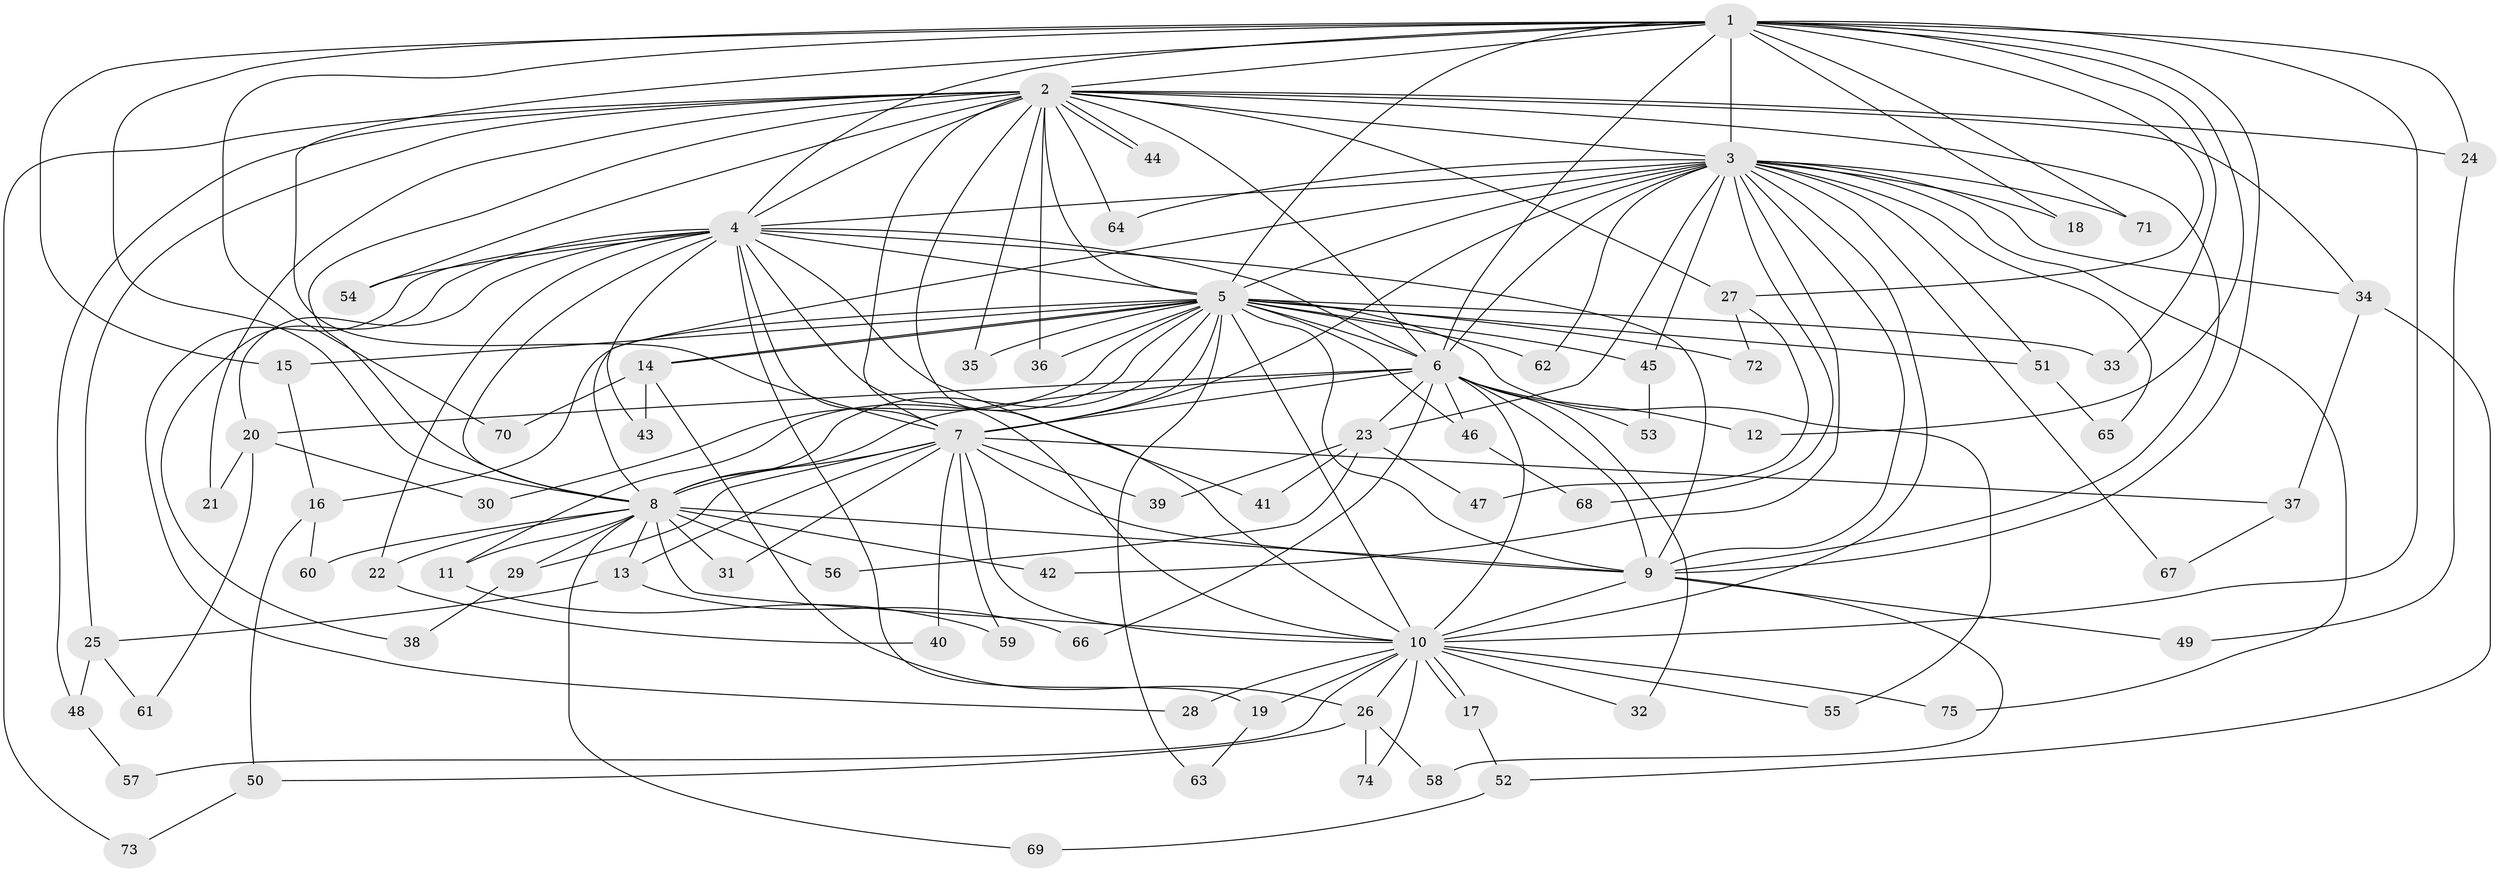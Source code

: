 // coarse degree distribution, {13: 0.043478260869565216, 27: 0.021739130434782608, 15: 0.021739130434782608, 6: 0.06521739130434782, 17: 0.021739130434782608, 12: 0.021739130434782608, 3: 0.15217391304347827, 2: 0.5869565217391305, 5: 0.021739130434782608, 4: 0.021739130434782608, 1: 0.021739130434782608}
// Generated by graph-tools (version 1.1) at 2025/49/03/04/25 22:49:19]
// undirected, 75 vertices, 175 edges
graph export_dot {
  node [color=gray90,style=filled];
  1;
  2;
  3;
  4;
  5;
  6;
  7;
  8;
  9;
  10;
  11;
  12;
  13;
  14;
  15;
  16;
  17;
  18;
  19;
  20;
  21;
  22;
  23;
  24;
  25;
  26;
  27;
  28;
  29;
  30;
  31;
  32;
  33;
  34;
  35;
  36;
  37;
  38;
  39;
  40;
  41;
  42;
  43;
  44;
  45;
  46;
  47;
  48;
  49;
  50;
  51;
  52;
  53;
  54;
  55;
  56;
  57;
  58;
  59;
  60;
  61;
  62;
  63;
  64;
  65;
  66;
  67;
  68;
  69;
  70;
  71;
  72;
  73;
  74;
  75;
  1 -- 2;
  1 -- 3;
  1 -- 4;
  1 -- 5;
  1 -- 6;
  1 -- 7;
  1 -- 8;
  1 -- 9;
  1 -- 10;
  1 -- 12;
  1 -- 15;
  1 -- 18;
  1 -- 24;
  1 -- 27;
  1 -- 33;
  1 -- 70;
  1 -- 71;
  2 -- 3;
  2 -- 4;
  2 -- 5;
  2 -- 6;
  2 -- 7;
  2 -- 8;
  2 -- 9;
  2 -- 10;
  2 -- 21;
  2 -- 24;
  2 -- 25;
  2 -- 27;
  2 -- 34;
  2 -- 35;
  2 -- 36;
  2 -- 44;
  2 -- 44;
  2 -- 48;
  2 -- 54;
  2 -- 64;
  2 -- 73;
  3 -- 4;
  3 -- 5;
  3 -- 6;
  3 -- 7;
  3 -- 8;
  3 -- 9;
  3 -- 10;
  3 -- 18;
  3 -- 23;
  3 -- 34;
  3 -- 42;
  3 -- 45;
  3 -- 51;
  3 -- 62;
  3 -- 64;
  3 -- 65;
  3 -- 67;
  3 -- 68;
  3 -- 71;
  3 -- 75;
  4 -- 5;
  4 -- 6;
  4 -- 7;
  4 -- 8;
  4 -- 9;
  4 -- 10;
  4 -- 19;
  4 -- 20;
  4 -- 22;
  4 -- 28;
  4 -- 38;
  4 -- 41;
  4 -- 43;
  4 -- 54;
  5 -- 6;
  5 -- 7;
  5 -- 8;
  5 -- 9;
  5 -- 10;
  5 -- 11;
  5 -- 14;
  5 -- 14;
  5 -- 15;
  5 -- 16;
  5 -- 30;
  5 -- 33;
  5 -- 35;
  5 -- 36;
  5 -- 45;
  5 -- 46;
  5 -- 51;
  5 -- 55;
  5 -- 62;
  5 -- 63;
  5 -- 72;
  6 -- 7;
  6 -- 8;
  6 -- 9;
  6 -- 10;
  6 -- 12;
  6 -- 20;
  6 -- 23;
  6 -- 32;
  6 -- 46;
  6 -- 53;
  6 -- 66;
  7 -- 8;
  7 -- 9;
  7 -- 10;
  7 -- 13;
  7 -- 29;
  7 -- 31;
  7 -- 37;
  7 -- 39;
  7 -- 40;
  7 -- 59;
  8 -- 9;
  8 -- 10;
  8 -- 11;
  8 -- 13;
  8 -- 22;
  8 -- 29;
  8 -- 31;
  8 -- 42;
  8 -- 56;
  8 -- 60;
  8 -- 69;
  9 -- 10;
  9 -- 49;
  9 -- 58;
  10 -- 17;
  10 -- 17;
  10 -- 19;
  10 -- 26;
  10 -- 28;
  10 -- 32;
  10 -- 55;
  10 -- 57;
  10 -- 74;
  10 -- 75;
  11 -- 59;
  13 -- 25;
  13 -- 66;
  14 -- 26;
  14 -- 43;
  14 -- 70;
  15 -- 16;
  16 -- 50;
  16 -- 60;
  17 -- 52;
  19 -- 63;
  20 -- 21;
  20 -- 30;
  20 -- 61;
  22 -- 40;
  23 -- 39;
  23 -- 41;
  23 -- 47;
  23 -- 56;
  24 -- 49;
  25 -- 48;
  25 -- 61;
  26 -- 50;
  26 -- 58;
  26 -- 74;
  27 -- 47;
  27 -- 72;
  29 -- 38;
  34 -- 37;
  34 -- 52;
  37 -- 67;
  45 -- 53;
  46 -- 68;
  48 -- 57;
  50 -- 73;
  51 -- 65;
  52 -- 69;
}
